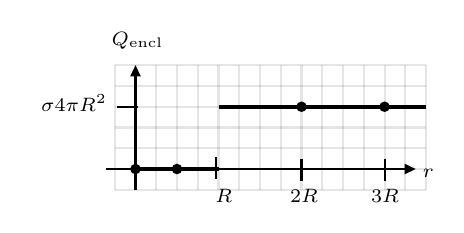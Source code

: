 

\tikzset{every picture/.style={line width=0.75pt}} %set default line width to 0.75pt        

\begin{tikzpicture}[x=0.75pt,y=0.75pt,yscale=-1,xscale=1]
%uncomment if require: \path (0,94); %set diagram left start at 0, and has height of 94

%Shape: Grid [id:dp13795281087788713] 
\draw  [draw opacity=0] (40,20) -- (190,20) -- (190,80) -- (40,80) -- cycle ; \draw  [color={rgb, 255:red, 0; green, 0; blue, 0 }  ,draw opacity=0.1 ] (40,20) -- (40,80)(50,20) -- (50,80)(60,20) -- (60,80)(70,20) -- (70,80)(80,20) -- (80,80)(90,20) -- (90,80)(100,20) -- (100,80)(110,20) -- (110,80)(120,20) -- (120,80)(130,20) -- (130,80)(140,20) -- (140,80)(150,20) -- (150,80)(160,20) -- (160,80)(170,20) -- (170,80)(180,20) -- (180,80) ; \draw  [color={rgb, 255:red, 0; green, 0; blue, 0 }  ,draw opacity=0.1 ] (40,20) -- (190,20)(40,30) -- (190,30)(40,40) -- (190,40)(40,50) -- (190,50)(40,60) -- (190,60)(40,70) -- (190,70) ; \draw  [color={rgb, 255:red, 0; green, 0; blue, 0 }  ,draw opacity=0.1 ]  ;
%Straight Lines [id:da3072686147972945] 
\draw [color={rgb, 255:red, 0; green, 0; blue, 0 }  ,draw opacity=0.1 ]   (40,80) -- (190,80) ;
%Straight Lines [id:da8353384398529642] 
\draw [color={rgb, 255:red, 0; green, 0; blue, 0 }  ,draw opacity=0.1 ]   (190,80) -- (190,20) ;

%Straight Lines [id:da24510439010735996] 
\draw    (50,23) -- (50,80) ;
\draw [shift={(50,20)}, rotate = 90] [fill={rgb, 255:red, 0; green, 0; blue, 0 }  ][line width=0.08]  [draw opacity=0] (5.36,-2.57) -- (0,0) -- (5.36,2.57) -- cycle    ;
%Straight Lines [id:da33283373635543234] 
\draw [color={rgb, 255:red, 0; green, 0; blue, 0 }  ,draw opacity=1 ]   (36,70) -- (182,70) ;
\draw [shift={(185,70)}, rotate = 180] [fill={rgb, 255:red, 0; green, 0; blue, 0 }  ,fill opacity=1 ][line width=0.08]  [draw opacity=0] (5.36,-2.57) -- (0,0) -- (5.36,2.57) -- cycle    ;
%Shape: Circle [id:dp29102946866512713] 
\draw  [fill={rgb, 255:red, 0; green, 0; blue, 0 }  ,fill opacity=1 ] (48,70) .. controls (48,68.9) and (48.9,68) .. (50,68) .. controls (51.1,68) and (52,68.9) .. (52,70) .. controls (52,71.1) and (51.1,72) .. (50,72) .. controls (48.9,72) and (48,71.1) .. (48,70) -- cycle ;
%Shape: Circle [id:dp5421984891762992] 
\draw  [fill={rgb, 255:red, 0; green, 0; blue, 0 }  ,fill opacity=1 ] (68,70) .. controls (68,68.9) and (68.9,68) .. (70,68) .. controls (71.1,68) and (72,68.9) .. (72,70) .. controls (72,71.1) and (71.1,72) .. (70,72) .. controls (68.9,72) and (68,71.1) .. (68,70) -- cycle ;
%Shape: Circle [id:dp5084600757827353] 
\draw  [fill={rgb, 255:red, 0; green, 0; blue, 0 }  ,fill opacity=1 ] (128,40) .. controls (128,38.9) and (128.9,38) .. (130,38) .. controls (131.1,38) and (132,38.9) .. (132,40) .. controls (132,41.1) and (131.1,42) .. (130,42) .. controls (128.9,42) and (128,41.1) .. (128,40) -- cycle ;
%Shape: Circle [id:dp3027348841569153] 
\draw  [fill={rgb, 255:red, 0; green, 0; blue, 0 }  ,fill opacity=1 ] (168,40) .. controls (168,38.9) and (168.9,38) .. (170,38) .. controls (171.1,38) and (172,38.9) .. (172,40) .. controls (172,41.1) and (171.1,42) .. (170,42) .. controls (168.9,42) and (168,41.1) .. (168,40) -- cycle ;
%Straight Lines [id:da8794427134729941] 
\draw    (89,64) -- (89,75) ;
%Straight Lines [id:da7611457623879998] 
\draw    (41,40) -- (51,40) ;
%Straight Lines [id:da927553511481952] 
\draw [line width=1.5]    (90,40) -- (190,40) ;
%Straight Lines [id:da7934344879773034] 
\draw [line width=1.5]    (50,70) -- (90,70) ;
%Straight Lines [id:da5492533064104752] 
\draw    (130,65) -- (130,76) ;
%Straight Lines [id:da7242840398564145] 
\draw    (170,65) -- (170,76) ;

% Text Node
\draw (37,2.4) node [anchor=north west][inner sep=0.75pt]  [font=\scriptsize]  {$Q_{\mathrm{encl}}$};
% Text Node
\draw (87,78.4) node [anchor=north west][inner sep=0.75pt]  [font=\scriptsize]  {$R$};
% Text Node
\draw (3,32.4) node [anchor=north west][inner sep=0.75pt]  [font=\scriptsize]  {$\sigma 4\pi R^{2}$};
% Text Node
\draw (187,68.4) node [anchor=north west][inner sep=0.75pt]  [font=\scriptsize]  {$r$};
% Text Node
\draw (123,78.4) node [anchor=north west][inner sep=0.75pt]  [font=\scriptsize]  {$2R$};
% Text Node
\draw (162,78.4) node [anchor=north west][inner sep=0.75pt]  [font=\scriptsize]  {$3R$};


\end{tikzpicture}
